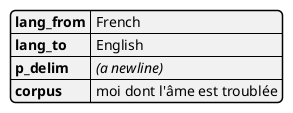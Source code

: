 @startjson

{
	"lang_from": "French",
	"lang_to": "English",
	"p_delim": "//(a newline)//",

	"corpus": "moi dont l'âme est troublée"
}

@endjson